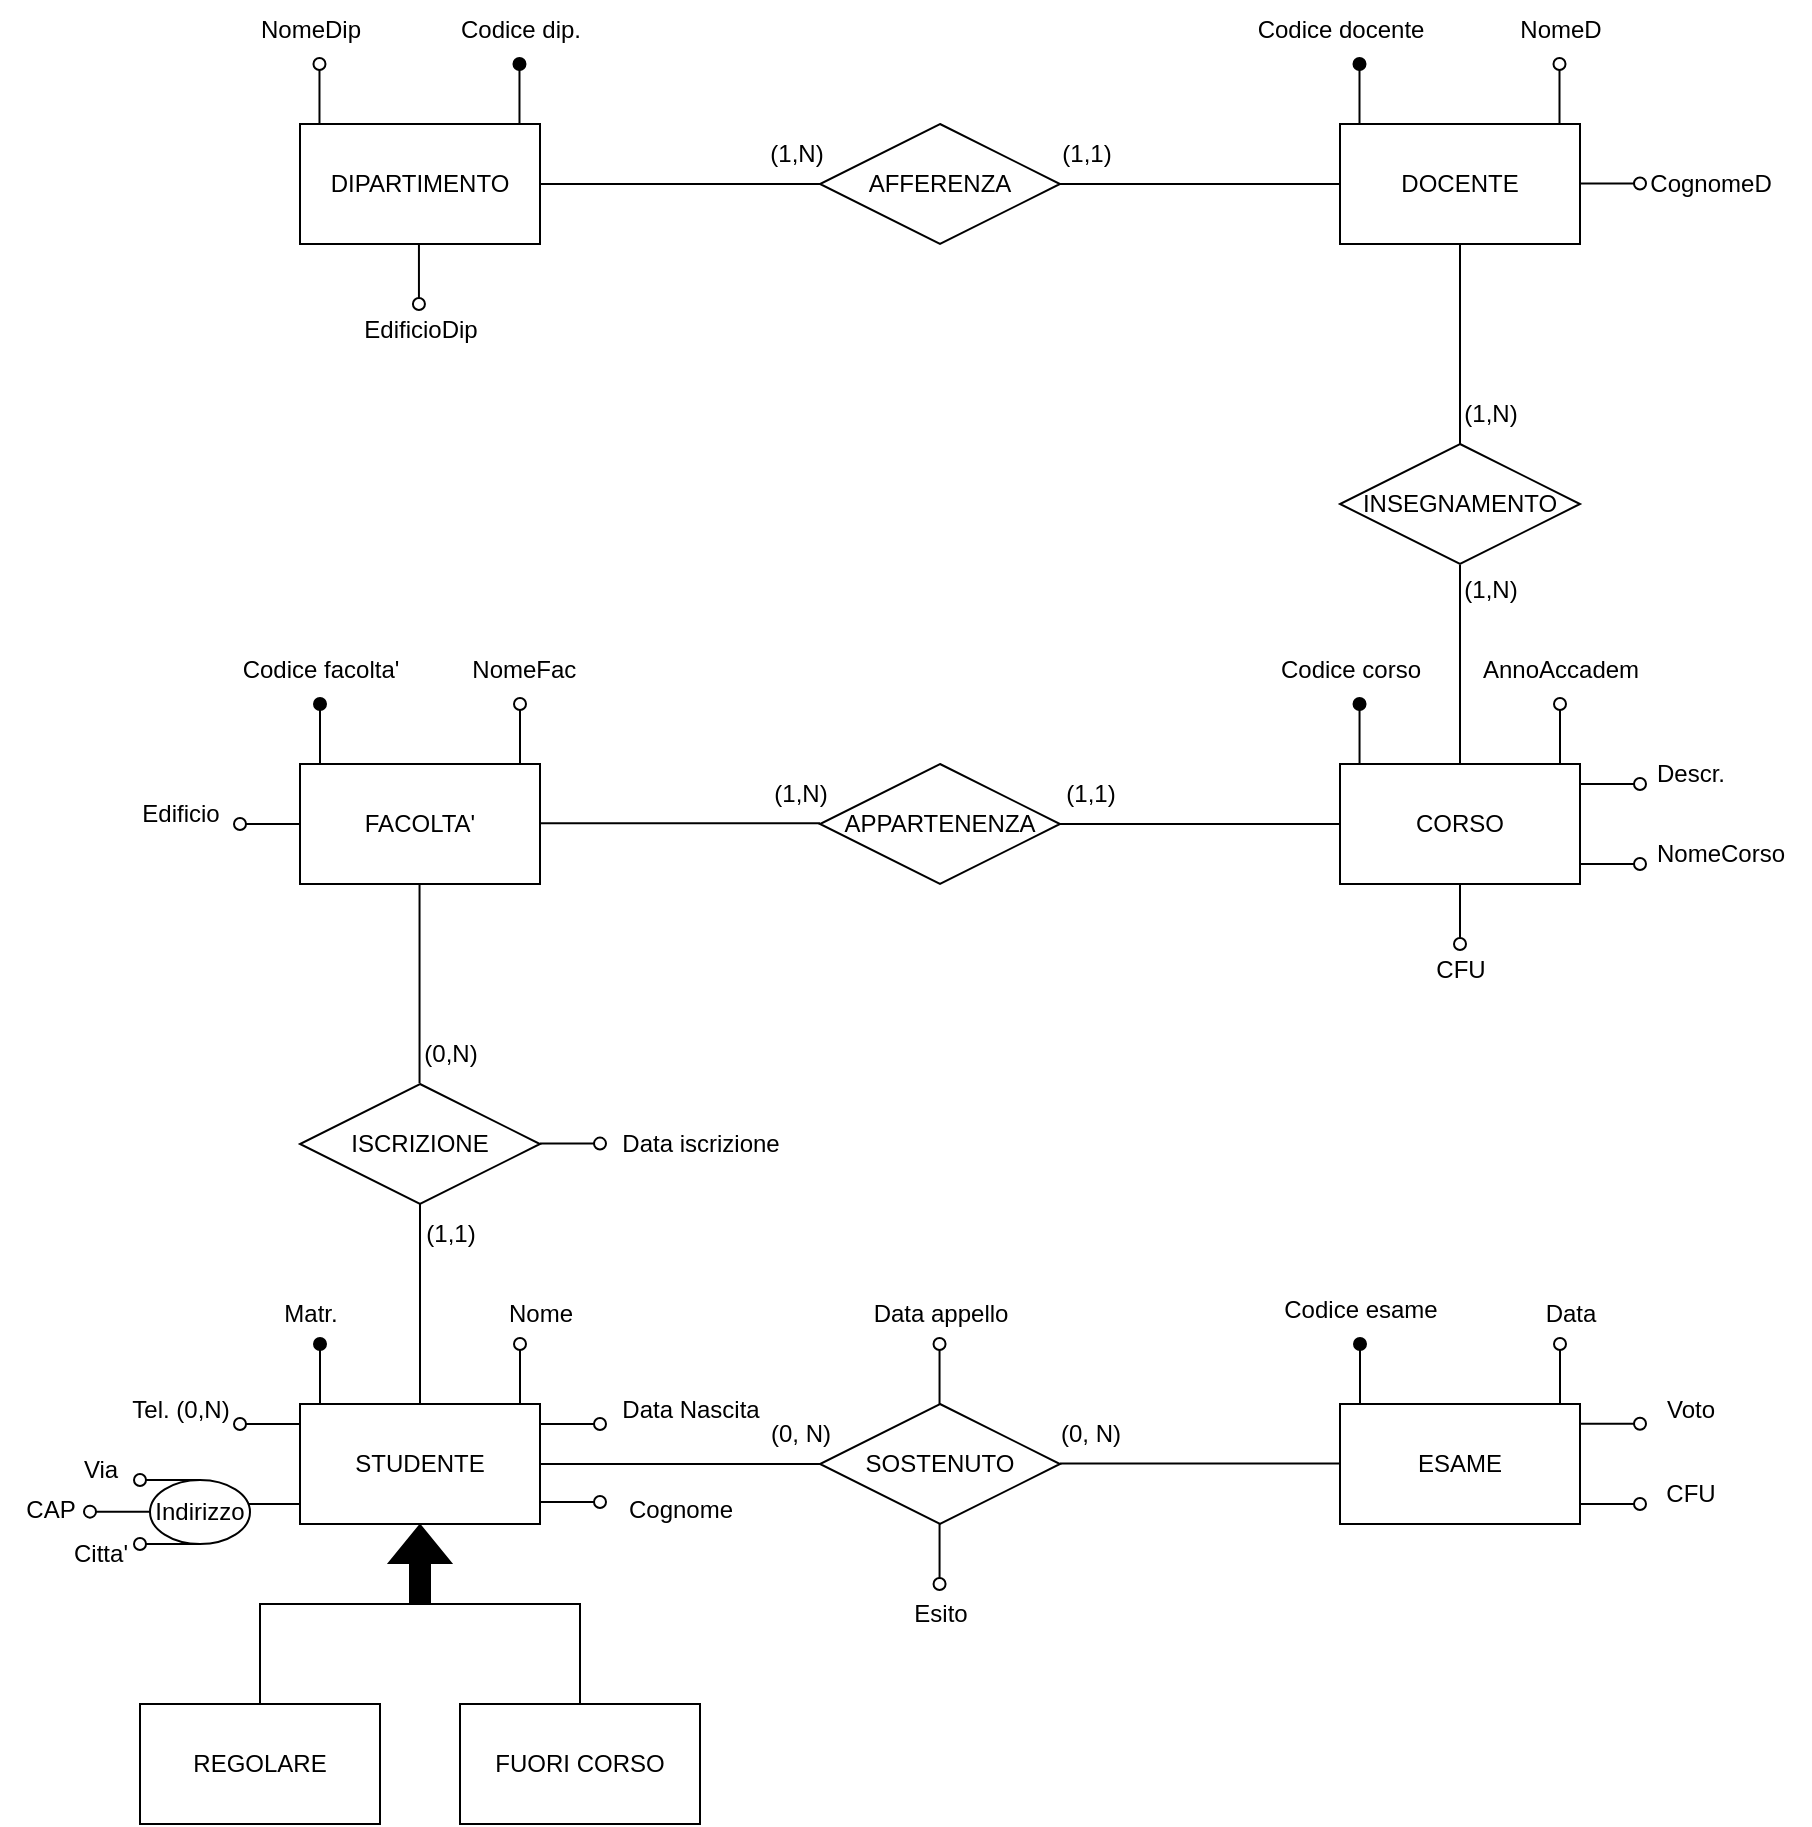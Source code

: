 <mxfile version="25.0.3">
  <diagram name="Pagina-1" id="b5Uj_Gm0ZqCME9Ha3a1v">
    <mxGraphModel dx="1329" dy="1482" grid="1" gridSize="10" guides="1" tooltips="1" connect="1" arrows="1" fold="1" page="1" pageScale="1" pageWidth="827" pageHeight="1169" math="0" shadow="0">
      <root>
        <mxCell id="0" />
        <mxCell id="1" parent="0" />
        <mxCell id="-uQM5h84OB2qT2mIBecP-1" value="STUDENTE" style="rounded=0;whiteSpace=wrap;html=1;" parent="1" vertex="1">
          <mxGeometry x="80" y="160" width="120" height="60" as="geometry" />
        </mxCell>
        <mxCell id="-uQM5h84OB2qT2mIBecP-2" value="" style="shape=flexArrow;endArrow=classic;html=1;rounded=0;fillColor=#000000;" parent="1" edge="1">
          <mxGeometry width="50" height="50" relative="1" as="geometry">
            <mxPoint x="140" y="260" as="sourcePoint" />
            <mxPoint x="140" y="220" as="targetPoint" />
          </mxGeometry>
        </mxCell>
        <mxCell id="-uQM5h84OB2qT2mIBecP-3" value="" style="endArrow=none;html=1;rounded=0;" parent="1" edge="1">
          <mxGeometry width="50" height="50" relative="1" as="geometry">
            <mxPoint x="60" y="310" as="sourcePoint" />
            <mxPoint x="140" y="260" as="targetPoint" />
            <Array as="points">
              <mxPoint x="60" y="260" />
            </Array>
          </mxGeometry>
        </mxCell>
        <mxCell id="-uQM5h84OB2qT2mIBecP-4" value="" style="endArrow=none;html=1;rounded=0;" parent="1" edge="1">
          <mxGeometry width="50" height="50" relative="1" as="geometry">
            <mxPoint x="220" y="310" as="sourcePoint" />
            <mxPoint x="140" y="260" as="targetPoint" />
            <Array as="points">
              <mxPoint x="220" y="260" />
              <mxPoint x="190" y="260" />
            </Array>
          </mxGeometry>
        </mxCell>
        <mxCell id="-uQM5h84OB2qT2mIBecP-5" value="REGOLARE" style="rounded=0;whiteSpace=wrap;html=1;" parent="1" vertex="1">
          <mxGeometry y="310" width="120" height="60" as="geometry" />
        </mxCell>
        <mxCell id="-uQM5h84OB2qT2mIBecP-6" value="FUORI CORSO" style="rounded=0;whiteSpace=wrap;html=1;" parent="1" vertex="1">
          <mxGeometry x="160" y="310" width="120" height="60" as="geometry" />
        </mxCell>
        <mxCell id="-uQM5h84OB2qT2mIBecP-7" value="" style="endArrow=oval;html=1;rounded=0;endFill=1;" parent="1" edge="1">
          <mxGeometry width="50" height="50" relative="1" as="geometry">
            <mxPoint x="90" y="160" as="sourcePoint" />
            <mxPoint x="90" y="130" as="targetPoint" />
          </mxGeometry>
        </mxCell>
        <mxCell id="-uQM5h84OB2qT2mIBecP-9" value="Matr." style="text;html=1;align=center;verticalAlign=middle;resizable=0;points=[];autosize=1;strokeColor=none;fillColor=none;" parent="1" vertex="1">
          <mxGeometry x="60" y="100" width="50" height="30" as="geometry" />
        </mxCell>
        <mxCell id="-uQM5h84OB2qT2mIBecP-10" value="Nome" style="text;html=1;align=center;verticalAlign=middle;resizable=0;points=[];autosize=1;strokeColor=none;fillColor=none;" parent="1" vertex="1">
          <mxGeometry x="170" y="100" width="60" height="30" as="geometry" />
        </mxCell>
        <mxCell id="-uQM5h84OB2qT2mIBecP-11" value="" style="endArrow=oval;html=1;rounded=0;endFill=0;" parent="1" edge="1">
          <mxGeometry width="50" height="50" relative="1" as="geometry">
            <mxPoint x="190" y="160" as="sourcePoint" />
            <mxPoint x="190" y="130" as="targetPoint" />
          </mxGeometry>
        </mxCell>
        <mxCell id="-uQM5h84OB2qT2mIBecP-12" value="Cognome" style="text;html=1;align=center;verticalAlign=middle;resizable=0;points=[];autosize=1;strokeColor=none;fillColor=none;" parent="1" vertex="1">
          <mxGeometry x="230" y="198" width="80" height="30" as="geometry" />
        </mxCell>
        <mxCell id="-uQM5h84OB2qT2mIBecP-13" value="" style="endArrow=oval;html=1;rounded=0;endFill=0;" parent="1" edge="1">
          <mxGeometry width="50" height="50" relative="1" as="geometry">
            <mxPoint x="80" y="170" as="sourcePoint" />
            <mxPoint x="50" y="170" as="targetPoint" />
          </mxGeometry>
        </mxCell>
        <mxCell id="-uQM5h84OB2qT2mIBecP-14" value="Tel. (0,N)" style="text;html=1;align=center;verticalAlign=middle;resizable=0;points=[];autosize=1;strokeColor=none;fillColor=none;" parent="1" vertex="1">
          <mxGeometry x="-15" y="148" width="70" height="30" as="geometry" />
        </mxCell>
        <mxCell id="ZVIKNYtdTZ53nfNxHNQ0-1" value="" style="endArrow=oval;html=1;rounded=0;endFill=0;" edge="1" parent="1">
          <mxGeometry width="50" height="50" relative="1" as="geometry">
            <mxPoint x="80" y="210" as="sourcePoint" />
            <mxPoint x="50" y="210" as="targetPoint" />
          </mxGeometry>
        </mxCell>
        <mxCell id="ZVIKNYtdTZ53nfNxHNQ0-2" value="Indirizzo" style="ellipse;whiteSpace=wrap;html=1;" vertex="1" parent="1">
          <mxGeometry x="5" y="198" width="50" height="32" as="geometry" />
        </mxCell>
        <mxCell id="ZVIKNYtdTZ53nfNxHNQ0-3" value="" style="endArrow=oval;html=1;rounded=0;endFill=0;" edge="1" parent="1">
          <mxGeometry width="50" height="50" relative="1" as="geometry">
            <mxPoint x="30" y="198" as="sourcePoint" />
            <mxPoint y="198" as="targetPoint" />
          </mxGeometry>
        </mxCell>
        <mxCell id="ZVIKNYtdTZ53nfNxHNQ0-4" value="Via" style="text;html=1;align=center;verticalAlign=middle;resizable=0;points=[];autosize=1;strokeColor=none;fillColor=none;" vertex="1" parent="1">
          <mxGeometry x="-40" y="178" width="40" height="30" as="geometry" />
        </mxCell>
        <mxCell id="ZVIKNYtdTZ53nfNxHNQ0-5" value="" style="endArrow=oval;html=1;rounded=0;endFill=0;" edge="1" parent="1">
          <mxGeometry width="50" height="50" relative="1" as="geometry">
            <mxPoint x="5" y="213.83" as="sourcePoint" />
            <mxPoint x="-25" y="213.83" as="targetPoint" />
          </mxGeometry>
        </mxCell>
        <mxCell id="ZVIKNYtdTZ53nfNxHNQ0-6" value="CAP" style="text;html=1;align=center;verticalAlign=middle;resizable=0;points=[];autosize=1;strokeColor=none;fillColor=none;" vertex="1" parent="1">
          <mxGeometry x="-70" y="198" width="50" height="30" as="geometry" />
        </mxCell>
        <mxCell id="ZVIKNYtdTZ53nfNxHNQ0-7" value="" style="endArrow=oval;html=1;rounded=0;endFill=0;" edge="1" parent="1">
          <mxGeometry width="50" height="50" relative="1" as="geometry">
            <mxPoint x="30" y="230" as="sourcePoint" />
            <mxPoint y="230" as="targetPoint" />
          </mxGeometry>
        </mxCell>
        <mxCell id="ZVIKNYtdTZ53nfNxHNQ0-8" value="Citta&#39;" style="text;html=1;align=center;verticalAlign=middle;resizable=0;points=[];autosize=1;strokeColor=none;fillColor=none;" vertex="1" parent="1">
          <mxGeometry x="-45" y="220" width="50" height="30" as="geometry" />
        </mxCell>
        <mxCell id="ZVIKNYtdTZ53nfNxHNQ0-9" value="" style="endArrow=oval;html=1;rounded=0;endFill=0;" edge="1" parent="1">
          <mxGeometry width="50" height="50" relative="1" as="geometry">
            <mxPoint x="200" y="170" as="sourcePoint" />
            <mxPoint x="230" y="170" as="targetPoint" />
          </mxGeometry>
        </mxCell>
        <mxCell id="ZVIKNYtdTZ53nfNxHNQ0-10" value="Data Nascita" style="text;html=1;align=center;verticalAlign=middle;resizable=0;points=[];autosize=1;strokeColor=none;fillColor=none;" vertex="1" parent="1">
          <mxGeometry x="230" y="148" width="90" height="30" as="geometry" />
        </mxCell>
        <mxCell id="ZVIKNYtdTZ53nfNxHNQ0-12" value="" style="endArrow=oval;html=1;rounded=0;endFill=0;" edge="1" parent="1">
          <mxGeometry width="50" height="50" relative="1" as="geometry">
            <mxPoint x="200" y="209" as="sourcePoint" />
            <mxPoint x="230" y="209" as="targetPoint" />
          </mxGeometry>
        </mxCell>
        <mxCell id="ZVIKNYtdTZ53nfNxHNQ0-13" value="SOSTENUTO" style="rhombus;whiteSpace=wrap;html=1;" vertex="1" parent="1">
          <mxGeometry x="340" y="160" width="120" height="60" as="geometry" />
        </mxCell>
        <mxCell id="ZVIKNYtdTZ53nfNxHNQ0-14" value="" style="endArrow=none;html=1;rounded=0;exitX=1;exitY=0.5;exitDx=0;exitDy=0;" edge="1" parent="1" source="-uQM5h84OB2qT2mIBecP-1">
          <mxGeometry width="50" height="50" relative="1" as="geometry">
            <mxPoint x="290" y="240" as="sourcePoint" />
            <mxPoint x="340" y="190" as="targetPoint" />
          </mxGeometry>
        </mxCell>
        <mxCell id="ZVIKNYtdTZ53nfNxHNQ0-15" value="" style="endArrow=none;html=1;rounded=0;exitX=1;exitY=0.5;exitDx=0;exitDy=0;" edge="1" parent="1">
          <mxGeometry width="50" height="50" relative="1" as="geometry">
            <mxPoint x="460" y="189.73" as="sourcePoint" />
            <mxPoint x="600" y="189.73" as="targetPoint" />
          </mxGeometry>
        </mxCell>
        <mxCell id="ZVIKNYtdTZ53nfNxHNQ0-16" value="ESAME" style="rounded=0;whiteSpace=wrap;html=1;" vertex="1" parent="1">
          <mxGeometry x="600" y="160" width="120" height="60" as="geometry" />
        </mxCell>
        <mxCell id="ZVIKNYtdTZ53nfNxHNQ0-17" value="" style="endArrow=oval;html=1;rounded=0;endFill=0;" edge="1" parent="1">
          <mxGeometry width="50" height="50" relative="1" as="geometry">
            <mxPoint x="399.77" y="160" as="sourcePoint" />
            <mxPoint x="399.77" y="130" as="targetPoint" />
          </mxGeometry>
        </mxCell>
        <mxCell id="ZVIKNYtdTZ53nfNxHNQ0-18" value="Data appello" style="text;html=1;align=center;verticalAlign=middle;resizable=0;points=[];autosize=1;strokeColor=none;fillColor=none;" vertex="1" parent="1">
          <mxGeometry x="355" y="100" width="90" height="30" as="geometry" />
        </mxCell>
        <mxCell id="ZVIKNYtdTZ53nfNxHNQ0-19" value="" style="endArrow=oval;html=1;rounded=0;endFill=0;" edge="1" parent="1">
          <mxGeometry width="50" height="50" relative="1" as="geometry">
            <mxPoint x="399.78" y="220" as="sourcePoint" />
            <mxPoint x="399.78" y="250" as="targetPoint" />
          </mxGeometry>
        </mxCell>
        <mxCell id="ZVIKNYtdTZ53nfNxHNQ0-20" value="Esito" style="text;html=1;align=center;verticalAlign=middle;resizable=0;points=[];autosize=1;strokeColor=none;fillColor=none;" vertex="1" parent="1">
          <mxGeometry x="375" y="250" width="50" height="30" as="geometry" />
        </mxCell>
        <mxCell id="ZVIKNYtdTZ53nfNxHNQ0-21" value="(0, N)" style="text;html=1;align=center;verticalAlign=middle;resizable=0;points=[];autosize=1;strokeColor=none;fillColor=none;" vertex="1" parent="1">
          <mxGeometry x="305" y="160" width="50" height="30" as="geometry" />
        </mxCell>
        <mxCell id="ZVIKNYtdTZ53nfNxHNQ0-22" value="(0, N)" style="text;html=1;align=center;verticalAlign=middle;resizable=0;points=[];autosize=1;strokeColor=none;fillColor=none;" vertex="1" parent="1">
          <mxGeometry x="450" y="160" width="50" height="30" as="geometry" />
        </mxCell>
        <mxCell id="ZVIKNYtdTZ53nfNxHNQ0-23" value="" style="endArrow=oval;html=1;rounded=0;endFill=1;" edge="1" parent="1">
          <mxGeometry width="50" height="50" relative="1" as="geometry">
            <mxPoint x="610" y="160" as="sourcePoint" />
            <mxPoint x="610" y="130" as="targetPoint" />
          </mxGeometry>
        </mxCell>
        <mxCell id="ZVIKNYtdTZ53nfNxHNQ0-24" value="Codice esame" style="text;html=1;align=center;verticalAlign=middle;resizable=0;points=[];autosize=1;strokeColor=none;fillColor=none;" vertex="1" parent="1">
          <mxGeometry x="560" y="98" width="100" height="30" as="geometry" />
        </mxCell>
        <mxCell id="ZVIKNYtdTZ53nfNxHNQ0-25" value="" style="endArrow=oval;html=1;rounded=0;endFill=0;" edge="1" parent="1">
          <mxGeometry width="50" height="50" relative="1" as="geometry">
            <mxPoint x="710" y="160" as="sourcePoint" />
            <mxPoint x="710" y="130" as="targetPoint" />
          </mxGeometry>
        </mxCell>
        <mxCell id="ZVIKNYtdTZ53nfNxHNQ0-26" value="Data" style="text;html=1;align=center;verticalAlign=middle;resizable=0;points=[];autosize=1;strokeColor=none;fillColor=none;" vertex="1" parent="1">
          <mxGeometry x="690" y="100" width="50" height="30" as="geometry" />
        </mxCell>
        <mxCell id="ZVIKNYtdTZ53nfNxHNQ0-27" value="" style="endArrow=oval;html=1;rounded=0;endFill=0;" edge="1" parent="1">
          <mxGeometry width="50" height="50" relative="1" as="geometry">
            <mxPoint x="720" y="169.91" as="sourcePoint" />
            <mxPoint x="750" y="169.91" as="targetPoint" />
          </mxGeometry>
        </mxCell>
        <mxCell id="ZVIKNYtdTZ53nfNxHNQ0-28" value="Voto" style="text;html=1;align=center;verticalAlign=middle;resizable=0;points=[];autosize=1;strokeColor=none;fillColor=none;" vertex="1" parent="1">
          <mxGeometry x="750" y="148" width="50" height="30" as="geometry" />
        </mxCell>
        <mxCell id="ZVIKNYtdTZ53nfNxHNQ0-29" value="" style="endArrow=oval;html=1;rounded=0;endFill=0;" edge="1" parent="1">
          <mxGeometry width="50" height="50" relative="1" as="geometry">
            <mxPoint x="720" y="210" as="sourcePoint" />
            <mxPoint x="750" y="210" as="targetPoint" />
          </mxGeometry>
        </mxCell>
        <mxCell id="ZVIKNYtdTZ53nfNxHNQ0-30" value="CFU" style="text;html=1;align=center;verticalAlign=middle;resizable=0;points=[];autosize=1;strokeColor=none;fillColor=none;" vertex="1" parent="1">
          <mxGeometry x="750" y="190" width="50" height="30" as="geometry" />
        </mxCell>
        <mxCell id="ZVIKNYtdTZ53nfNxHNQ0-31" value="ISCRIZIONE" style="rhombus;whiteSpace=wrap;html=1;" vertex="1" parent="1">
          <mxGeometry x="80" width="120" height="60" as="geometry" />
        </mxCell>
        <mxCell id="ZVIKNYtdTZ53nfNxHNQ0-32" value="" style="endArrow=none;html=1;rounded=0;exitX=1;exitY=0.5;exitDx=0;exitDy=0;" edge="1" parent="1">
          <mxGeometry width="50" height="50" relative="1" as="geometry">
            <mxPoint x="140" y="159.57" as="sourcePoint" />
            <mxPoint x="140" y="60" as="targetPoint" />
          </mxGeometry>
        </mxCell>
        <mxCell id="ZVIKNYtdTZ53nfNxHNQ0-33" value="(1,1)" style="text;html=1;align=center;verticalAlign=middle;resizable=0;points=[];autosize=1;strokeColor=none;fillColor=none;" vertex="1" parent="1">
          <mxGeometry x="130" y="60" width="50" height="30" as="geometry" />
        </mxCell>
        <mxCell id="ZVIKNYtdTZ53nfNxHNQ0-34" value="" style="endArrow=none;html=1;rounded=0;exitX=1;exitY=0.5;exitDx=0;exitDy=0;" edge="1" parent="1">
          <mxGeometry width="50" height="50" relative="1" as="geometry">
            <mxPoint x="139.77" y="-0.43" as="sourcePoint" />
            <mxPoint x="139.77" y="-100" as="targetPoint" />
          </mxGeometry>
        </mxCell>
        <mxCell id="ZVIKNYtdTZ53nfNxHNQ0-35" value="" style="endArrow=oval;html=1;rounded=0;endFill=0;" edge="1" parent="1">
          <mxGeometry width="50" height="50" relative="1" as="geometry">
            <mxPoint x="200" y="29.79" as="sourcePoint" />
            <mxPoint x="230" y="29.79" as="targetPoint" />
          </mxGeometry>
        </mxCell>
        <mxCell id="ZVIKNYtdTZ53nfNxHNQ0-36" value="Data iscrizione" style="text;html=1;align=center;verticalAlign=middle;resizable=0;points=[];autosize=1;strokeColor=none;fillColor=none;" vertex="1" parent="1">
          <mxGeometry x="230" y="15" width="100" height="30" as="geometry" />
        </mxCell>
        <mxCell id="ZVIKNYtdTZ53nfNxHNQ0-37" value="(0,N)" style="text;html=1;align=center;verticalAlign=middle;resizable=0;points=[];autosize=1;strokeColor=none;fillColor=none;" vertex="1" parent="1">
          <mxGeometry x="130" y="-30" width="50" height="30" as="geometry" />
        </mxCell>
        <mxCell id="ZVIKNYtdTZ53nfNxHNQ0-38" value="FACOLTA&#39;" style="rounded=0;whiteSpace=wrap;html=1;" vertex="1" parent="1">
          <mxGeometry x="80" y="-160" width="120" height="60" as="geometry" />
        </mxCell>
        <mxCell id="ZVIKNYtdTZ53nfNxHNQ0-39" value="" style="endArrow=oval;html=1;rounded=0;endFill=1;" edge="1" parent="1">
          <mxGeometry width="50" height="50" relative="1" as="geometry">
            <mxPoint x="90" y="-160" as="sourcePoint" />
            <mxPoint x="90" y="-190" as="targetPoint" />
          </mxGeometry>
        </mxCell>
        <mxCell id="ZVIKNYtdTZ53nfNxHNQ0-40" value="Codice facolta&#39;" style="text;html=1;align=center;verticalAlign=middle;resizable=0;points=[];autosize=1;strokeColor=none;fillColor=none;" vertex="1" parent="1">
          <mxGeometry x="40" y="-222" width="100" height="30" as="geometry" />
        </mxCell>
        <mxCell id="ZVIKNYtdTZ53nfNxHNQ0-42" value="" style="endArrow=oval;html=1;rounded=0;endFill=0;" edge="1" parent="1">
          <mxGeometry width="50" height="50" relative="1" as="geometry">
            <mxPoint x="190" y="-160" as="sourcePoint" />
            <mxPoint x="190" y="-190" as="targetPoint" />
          </mxGeometry>
        </mxCell>
        <mxCell id="ZVIKNYtdTZ53nfNxHNQ0-43" value="&amp;nbsp;NomeFac" style="text;html=1;align=center;verticalAlign=middle;resizable=0;points=[];autosize=1;strokeColor=none;fillColor=none;" vertex="1" parent="1">
          <mxGeometry x="150" y="-222" width="80" height="30" as="geometry" />
        </mxCell>
        <mxCell id="ZVIKNYtdTZ53nfNxHNQ0-44" value="" style="endArrow=oval;html=1;rounded=0;endFill=0;" edge="1" parent="1">
          <mxGeometry width="50" height="50" relative="1" as="geometry">
            <mxPoint x="79.57" y="-130" as="sourcePoint" />
            <mxPoint x="50" y="-130" as="targetPoint" />
          </mxGeometry>
        </mxCell>
        <mxCell id="ZVIKNYtdTZ53nfNxHNQ0-49" value="Edificio" style="text;html=1;align=center;verticalAlign=middle;resizable=0;points=[];autosize=1;strokeColor=none;fillColor=none;" vertex="1" parent="1">
          <mxGeometry x="-10" y="-150" width="60" height="30" as="geometry" />
        </mxCell>
        <mxCell id="ZVIKNYtdTZ53nfNxHNQ0-52" value="APPARTENENZA" style="rhombus;whiteSpace=wrap;html=1;" vertex="1" parent="1">
          <mxGeometry x="340" y="-160" width="120" height="60" as="geometry" />
        </mxCell>
        <mxCell id="ZVIKNYtdTZ53nfNxHNQ0-53" value="" style="endArrow=none;html=1;rounded=0;exitX=1;exitY=0.5;exitDx=0;exitDy=0;" edge="1" parent="1">
          <mxGeometry width="50" height="50" relative="1" as="geometry">
            <mxPoint x="200" y="-130.33" as="sourcePoint" />
            <mxPoint x="340" y="-130.33" as="targetPoint" />
          </mxGeometry>
        </mxCell>
        <mxCell id="ZVIKNYtdTZ53nfNxHNQ0-54" value="(1,N)" style="text;html=1;align=center;verticalAlign=middle;resizable=0;points=[];autosize=1;strokeColor=none;fillColor=none;" vertex="1" parent="1">
          <mxGeometry x="305" y="-160" width="50" height="30" as="geometry" />
        </mxCell>
        <mxCell id="ZVIKNYtdTZ53nfNxHNQ0-55" value="" style="endArrow=none;html=1;rounded=0;exitX=1;exitY=0.5;exitDx=0;exitDy=0;" edge="1" parent="1">
          <mxGeometry width="50" height="50" relative="1" as="geometry">
            <mxPoint x="460" y="-130.0" as="sourcePoint" />
            <mxPoint x="600" y="-130.0" as="targetPoint" />
          </mxGeometry>
        </mxCell>
        <mxCell id="ZVIKNYtdTZ53nfNxHNQ0-56" value="(1,1)" style="text;html=1;align=center;verticalAlign=middle;resizable=0;points=[];autosize=1;strokeColor=none;fillColor=none;" vertex="1" parent="1">
          <mxGeometry x="450" y="-160" width="50" height="30" as="geometry" />
        </mxCell>
        <mxCell id="ZVIKNYtdTZ53nfNxHNQ0-57" value="CORSO" style="rounded=0;whiteSpace=wrap;html=1;" vertex="1" parent="1">
          <mxGeometry x="600" y="-160" width="120" height="60" as="geometry" />
        </mxCell>
        <mxCell id="ZVIKNYtdTZ53nfNxHNQ0-58" value="" style="endArrow=oval;html=1;rounded=0;endFill=1;" edge="1" parent="1">
          <mxGeometry width="50" height="50" relative="1" as="geometry">
            <mxPoint x="609.77" y="-160" as="sourcePoint" />
            <mxPoint x="609.77" y="-190" as="targetPoint" />
          </mxGeometry>
        </mxCell>
        <mxCell id="ZVIKNYtdTZ53nfNxHNQ0-59" value="Codice corso" style="text;html=1;align=center;verticalAlign=middle;resizable=0;points=[];autosize=1;strokeColor=none;fillColor=none;" vertex="1" parent="1">
          <mxGeometry x="560" y="-222" width="90" height="30" as="geometry" />
        </mxCell>
        <mxCell id="ZVIKNYtdTZ53nfNxHNQ0-60" value="" style="endArrow=oval;html=1;rounded=0;endFill=0;" edge="1" parent="1">
          <mxGeometry width="50" height="50" relative="1" as="geometry">
            <mxPoint x="710" y="-160" as="sourcePoint" />
            <mxPoint x="710" y="-190" as="targetPoint" />
          </mxGeometry>
        </mxCell>
        <mxCell id="ZVIKNYtdTZ53nfNxHNQ0-61" value="AnnoAccadem" style="text;html=1;align=center;verticalAlign=middle;resizable=0;points=[];autosize=1;strokeColor=none;fillColor=none;" vertex="1" parent="1">
          <mxGeometry x="660" y="-222" width="100" height="30" as="geometry" />
        </mxCell>
        <mxCell id="ZVIKNYtdTZ53nfNxHNQ0-62" value="" style="endArrow=oval;html=1;rounded=0;endFill=0;" edge="1" parent="1">
          <mxGeometry width="50" height="50" relative="1" as="geometry">
            <mxPoint x="720" y="-150" as="sourcePoint" />
            <mxPoint x="750" y="-150" as="targetPoint" />
          </mxGeometry>
        </mxCell>
        <mxCell id="ZVIKNYtdTZ53nfNxHNQ0-63" value="Descr." style="text;html=1;align=center;verticalAlign=middle;resizable=0;points=[];autosize=1;strokeColor=none;fillColor=none;" vertex="1" parent="1">
          <mxGeometry x="745" y="-170" width="60" height="30" as="geometry" />
        </mxCell>
        <mxCell id="ZVIKNYtdTZ53nfNxHNQ0-64" value="" style="endArrow=oval;html=1;rounded=0;endFill=0;" edge="1" parent="1">
          <mxGeometry width="50" height="50" relative="1" as="geometry">
            <mxPoint x="720" y="-110" as="sourcePoint" />
            <mxPoint x="750" y="-110" as="targetPoint" />
          </mxGeometry>
        </mxCell>
        <mxCell id="ZVIKNYtdTZ53nfNxHNQ0-65" value="NomeCorso" style="text;html=1;align=center;verticalAlign=middle;resizable=0;points=[];autosize=1;strokeColor=none;fillColor=none;" vertex="1" parent="1">
          <mxGeometry x="745" y="-130" width="90" height="30" as="geometry" />
        </mxCell>
        <mxCell id="ZVIKNYtdTZ53nfNxHNQ0-66" value="" style="endArrow=none;html=1;rounded=0;exitX=1;exitY=0.5;exitDx=0;exitDy=0;" edge="1" parent="1">
          <mxGeometry width="50" height="50" relative="1" as="geometry">
            <mxPoint x="660" y="-160" as="sourcePoint" />
            <mxPoint x="660" y="-259.57" as="targetPoint" />
          </mxGeometry>
        </mxCell>
        <mxCell id="ZVIKNYtdTZ53nfNxHNQ0-67" value="" style="endArrow=oval;html=1;rounded=0;endFill=0;" edge="1" parent="1">
          <mxGeometry width="50" height="50" relative="1" as="geometry">
            <mxPoint x="660" y="-100" as="sourcePoint" />
            <mxPoint x="660" y="-70" as="targetPoint" />
          </mxGeometry>
        </mxCell>
        <mxCell id="ZVIKNYtdTZ53nfNxHNQ0-68" value="CFU" style="text;html=1;align=center;verticalAlign=middle;resizable=0;points=[];autosize=1;strokeColor=none;fillColor=none;" vertex="1" parent="1">
          <mxGeometry x="635" y="-72" width="50" height="30" as="geometry" />
        </mxCell>
        <mxCell id="ZVIKNYtdTZ53nfNxHNQ0-69" value="INSEGNAMENTO" style="rhombus;whiteSpace=wrap;html=1;" vertex="1" parent="1">
          <mxGeometry x="600" y="-320" width="120" height="60" as="geometry" />
        </mxCell>
        <mxCell id="ZVIKNYtdTZ53nfNxHNQ0-70" value="(1,N)" style="text;html=1;align=center;verticalAlign=middle;resizable=0;points=[];autosize=1;strokeColor=none;fillColor=none;" vertex="1" parent="1">
          <mxGeometry x="650" y="-262" width="50" height="30" as="geometry" />
        </mxCell>
        <mxCell id="ZVIKNYtdTZ53nfNxHNQ0-72" value="" style="endArrow=none;html=1;rounded=0;exitX=1;exitY=0.5;exitDx=0;exitDy=0;" edge="1" parent="1">
          <mxGeometry width="50" height="50" relative="1" as="geometry">
            <mxPoint x="660" y="-320" as="sourcePoint" />
            <mxPoint x="660" y="-419.57" as="targetPoint" />
          </mxGeometry>
        </mxCell>
        <mxCell id="ZVIKNYtdTZ53nfNxHNQ0-74" value="DOCENTE" style="rounded=0;whiteSpace=wrap;html=1;" vertex="1" parent="1">
          <mxGeometry x="600" y="-480" width="120" height="60" as="geometry" />
        </mxCell>
        <mxCell id="ZVIKNYtdTZ53nfNxHNQ0-76" value="(1,N)" style="text;html=1;align=center;verticalAlign=middle;resizable=0;points=[];autosize=1;strokeColor=none;fillColor=none;" vertex="1" parent="1">
          <mxGeometry x="650" y="-350" width="50" height="30" as="geometry" />
        </mxCell>
        <mxCell id="ZVIKNYtdTZ53nfNxHNQ0-77" value="" style="endArrow=oval;html=1;rounded=0;endFill=1;" edge="1" parent="1">
          <mxGeometry width="50" height="50" relative="1" as="geometry">
            <mxPoint x="609.75" y="-480" as="sourcePoint" />
            <mxPoint x="609.75" y="-510" as="targetPoint" />
          </mxGeometry>
        </mxCell>
        <mxCell id="ZVIKNYtdTZ53nfNxHNQ0-78" value="Codice docente" style="text;html=1;align=center;verticalAlign=middle;resizable=0;points=[];autosize=1;strokeColor=none;fillColor=none;" vertex="1" parent="1">
          <mxGeometry x="545" y="-542" width="110" height="30" as="geometry" />
        </mxCell>
        <mxCell id="ZVIKNYtdTZ53nfNxHNQ0-79" value="" style="endArrow=oval;html=1;rounded=0;endFill=0;" edge="1" parent="1">
          <mxGeometry width="50" height="50" relative="1" as="geometry">
            <mxPoint x="709.75" y="-480" as="sourcePoint" />
            <mxPoint x="709.75" y="-510" as="targetPoint" />
          </mxGeometry>
        </mxCell>
        <mxCell id="ZVIKNYtdTZ53nfNxHNQ0-80" value="NomeD" style="text;html=1;align=center;verticalAlign=middle;resizable=0;points=[];autosize=1;strokeColor=none;fillColor=none;" vertex="1" parent="1">
          <mxGeometry x="680" y="-542" width="60" height="30" as="geometry" />
        </mxCell>
        <mxCell id="ZVIKNYtdTZ53nfNxHNQ0-82" value="" style="endArrow=oval;html=1;rounded=0;endFill=0;" edge="1" parent="1">
          <mxGeometry width="50" height="50" relative="1" as="geometry">
            <mxPoint x="720" y="-450.25" as="sourcePoint" />
            <mxPoint x="750" y="-450.25" as="targetPoint" />
          </mxGeometry>
        </mxCell>
        <mxCell id="ZVIKNYtdTZ53nfNxHNQ0-83" value="CognomeD" style="text;html=1;align=center;verticalAlign=middle;resizable=0;points=[];autosize=1;strokeColor=none;fillColor=none;" vertex="1" parent="1">
          <mxGeometry x="745" y="-465" width="80" height="30" as="geometry" />
        </mxCell>
        <mxCell id="ZVIKNYtdTZ53nfNxHNQ0-84" value="AFFERENZA" style="rhombus;whiteSpace=wrap;html=1;" vertex="1" parent="1">
          <mxGeometry x="340" y="-480" width="120" height="60" as="geometry" />
        </mxCell>
        <mxCell id="ZVIKNYtdTZ53nfNxHNQ0-85" value="(1,N)" style="text;html=1;align=center;verticalAlign=middle;resizable=0;points=[];autosize=1;strokeColor=none;fillColor=none;" vertex="1" parent="1">
          <mxGeometry x="302.5" y="-480" width="50" height="30" as="geometry" />
        </mxCell>
        <mxCell id="ZVIKNYtdTZ53nfNxHNQ0-86" value="(1,1)" style="text;html=1;align=center;verticalAlign=middle;resizable=0;points=[];autosize=1;strokeColor=none;fillColor=none;" vertex="1" parent="1">
          <mxGeometry x="447.5" y="-480" width="50" height="30" as="geometry" />
        </mxCell>
        <mxCell id="ZVIKNYtdTZ53nfNxHNQ0-90" value="" style="endArrow=none;html=1;rounded=0;exitX=1;exitY=0.5;exitDx=0;exitDy=0;" edge="1" parent="1">
          <mxGeometry width="50" height="50" relative="1" as="geometry">
            <mxPoint x="460" y="-450" as="sourcePoint" />
            <mxPoint x="600" y="-450" as="targetPoint" />
          </mxGeometry>
        </mxCell>
        <mxCell id="ZVIKNYtdTZ53nfNxHNQ0-92" value="" style="endArrow=none;html=1;rounded=0;exitX=1;exitY=0.5;exitDx=0;exitDy=0;" edge="1" parent="1">
          <mxGeometry width="50" height="50" relative="1" as="geometry">
            <mxPoint x="200" y="-450" as="sourcePoint" />
            <mxPoint x="340" y="-450" as="targetPoint" />
          </mxGeometry>
        </mxCell>
        <mxCell id="ZVIKNYtdTZ53nfNxHNQ0-93" value="DIPARTIMENTO" style="rounded=0;whiteSpace=wrap;html=1;" vertex="1" parent="1">
          <mxGeometry x="80" y="-480" width="120" height="60" as="geometry" />
        </mxCell>
        <mxCell id="ZVIKNYtdTZ53nfNxHNQ0-94" value="" style="endArrow=oval;html=1;rounded=0;endFill=1;" edge="1" parent="1">
          <mxGeometry width="50" height="50" relative="1" as="geometry">
            <mxPoint x="189.74" y="-480" as="sourcePoint" />
            <mxPoint x="189.74" y="-510" as="targetPoint" />
          </mxGeometry>
        </mxCell>
        <mxCell id="ZVIKNYtdTZ53nfNxHNQ0-95" value="Codice dip." style="text;html=1;align=center;verticalAlign=middle;resizable=0;points=[];autosize=1;strokeColor=none;fillColor=none;" vertex="1" parent="1">
          <mxGeometry x="150" y="-542" width="80" height="30" as="geometry" />
        </mxCell>
        <mxCell id="ZVIKNYtdTZ53nfNxHNQ0-96" value="" style="endArrow=oval;html=1;rounded=0;endFill=0;" edge="1" parent="1">
          <mxGeometry width="50" height="50" relative="1" as="geometry">
            <mxPoint x="89.74" y="-480" as="sourcePoint" />
            <mxPoint x="89.74" y="-510" as="targetPoint" />
          </mxGeometry>
        </mxCell>
        <mxCell id="ZVIKNYtdTZ53nfNxHNQ0-97" value="NomeDip" style="text;html=1;align=center;verticalAlign=middle;resizable=0;points=[];autosize=1;strokeColor=none;fillColor=none;" vertex="1" parent="1">
          <mxGeometry x="50" y="-542" width="70" height="30" as="geometry" />
        </mxCell>
        <mxCell id="ZVIKNYtdTZ53nfNxHNQ0-98" value="" style="endArrow=oval;html=1;rounded=0;endFill=0;" edge="1" parent="1">
          <mxGeometry width="50" height="50" relative="1" as="geometry">
            <mxPoint x="139.47" y="-420" as="sourcePoint" />
            <mxPoint x="139.47" y="-390" as="targetPoint" />
          </mxGeometry>
        </mxCell>
        <mxCell id="ZVIKNYtdTZ53nfNxHNQ0-99" value="EdificioDip" style="text;html=1;align=center;verticalAlign=middle;resizable=0;points=[];autosize=1;strokeColor=none;fillColor=none;" vertex="1" parent="1">
          <mxGeometry x="100" y="-392" width="80" height="30" as="geometry" />
        </mxCell>
      </root>
    </mxGraphModel>
  </diagram>
</mxfile>
